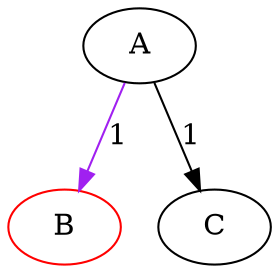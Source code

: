 digraph G{
A[color=black];
B[color=red];
C[color=black];

A->B[label=1, color=purple];
A->C[label=1, color=black];
}
